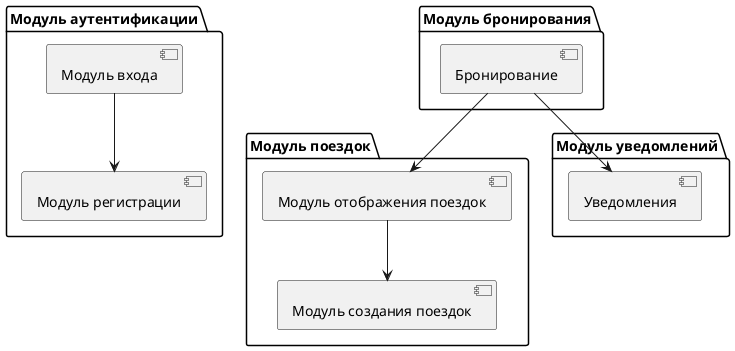 @startuml
package "Модуль аутентификации" {
  [Модуль входа]
  [Модуль регистрации]
}

package "Модуль поездок" {
  [Модуль отображения поездок]
  [Модуль создания поездок]
}

package "Модуль бронирования" {
  [Бронирование]
}

package "Модуль уведомлений" {
  [Уведомления]
}

[Модуль входа] --> [Модуль регистрации]
[Модуль отображения поездок] --> [Модуль создания поездок]
[Бронирование] --> [Модуль отображения поездок]
[Бронирование] --> [Уведомления]

@enduml

